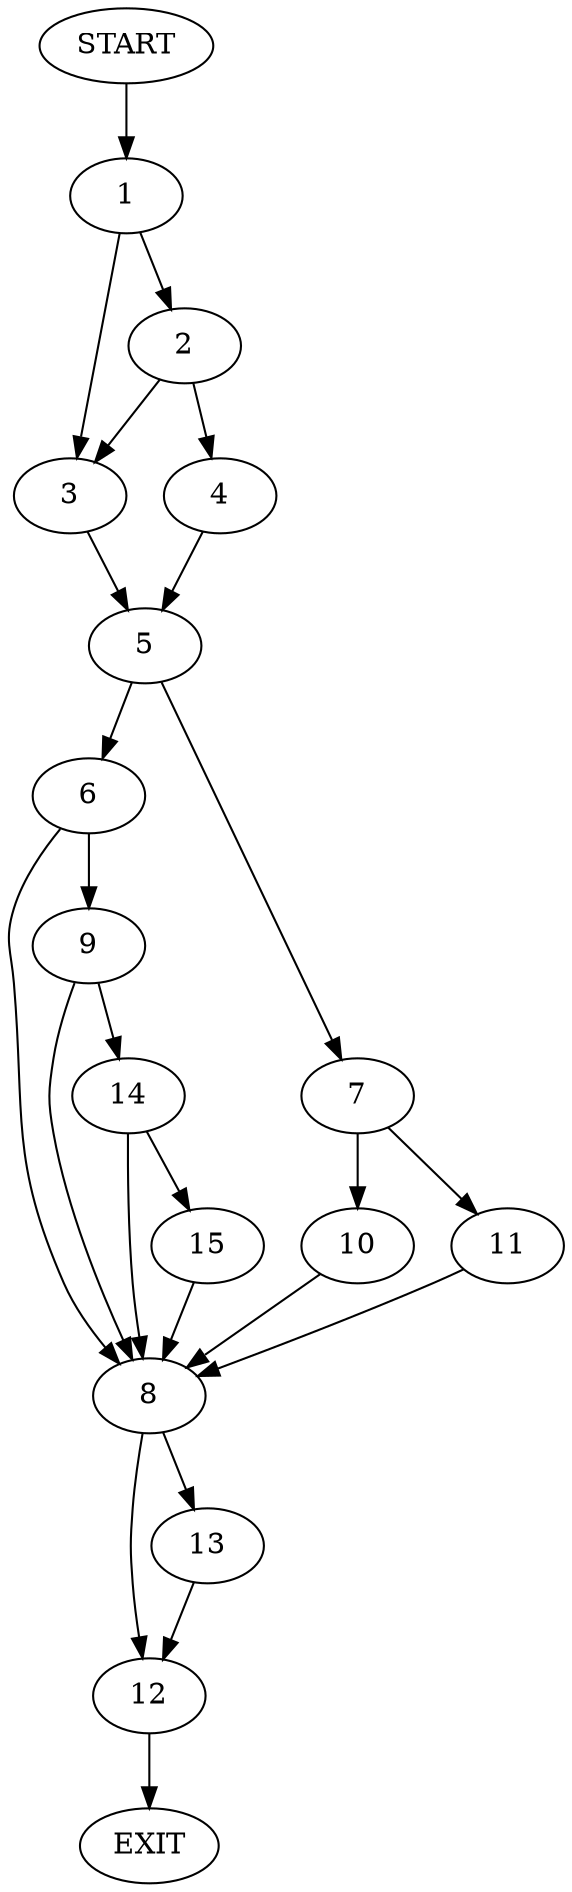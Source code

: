 digraph {
0 [label="START"];
1;
2;
3;
4;
5;
6;
7;
8;
9;
10;
11;
12;
13;
14;
15;
16 [label="EXIT"];
0 -> 1;
1 -> 2;
1 -> 3;
2 -> 4;
2 -> 3;
3 -> 5;
4 -> 5;
5 -> 6;
5 -> 7;
6 -> 8;
6 -> 9;
7 -> 10;
7 -> 11;
8 -> 12;
8 -> 13;
9 -> 8;
9 -> 14;
14 -> 8;
14 -> 15;
15 -> 8;
11 -> 8;
10 -> 8;
12 -> 16;
13 -> 12;
}